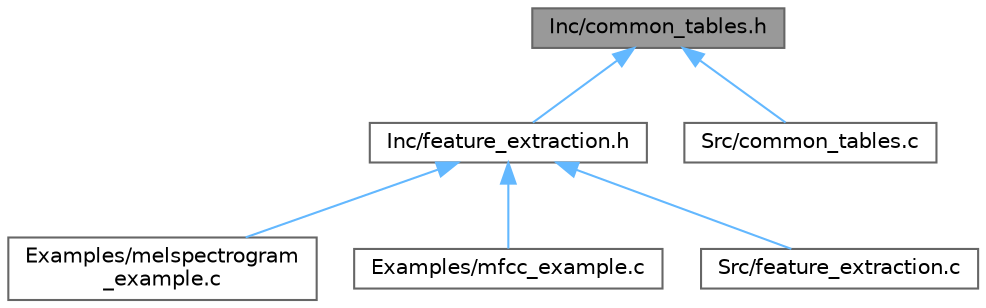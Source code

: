 digraph "Inc/common_tables.h"
{
 // LATEX_PDF_SIZE
  bgcolor="transparent";
  edge [fontname=Helvetica,fontsize=10,labelfontname=Helvetica,labelfontsize=10];
  node [fontname=Helvetica,fontsize=10,shape=box,height=0.2,width=0.4];
  Node1 [id="Node000001",label="Inc/common_tables.h",height=0.2,width=0.4,color="gray40", fillcolor="grey60", style="filled", fontcolor="black",tooltip="Header for common_tables.c module."];
  Node1 -> Node2 [id="edge1_Node000001_Node000002",dir="back",color="steelblue1",style="solid",tooltip=" "];
  Node2 [id="Node000002",label="Inc/feature_extraction.h",height=0.2,width=0.4,color="grey40", fillcolor="white", style="filled",URL="$feature__extraction_8h.html",tooltip="Header for feature_extraction.c module."];
  Node2 -> Node3 [id="edge2_Node000002_Node000003",dir="back",color="steelblue1",style="solid",tooltip=" "];
  Node3 [id="Node000003",label="Examples/melspectrogram\l_example.c",height=0.2,width=0.4,color="grey40", fillcolor="white", style="filled",URL="$melspectrogram__example_8c.html",tooltip="Melspectrogram computation example."];
  Node2 -> Node4 [id="edge3_Node000002_Node000004",dir="back",color="steelblue1",style="solid",tooltip=" "];
  Node4 [id="Node000004",label="Examples/mfcc_example.c",height=0.2,width=0.4,color="grey40", fillcolor="white", style="filled",URL="$mfcc__example_8c.html",tooltip="MFCC computation example."];
  Node2 -> Node5 [id="edge4_Node000002_Node000005",dir="back",color="steelblue1",style="solid",tooltip=" "];
  Node5 [id="Node000005",label="Src/feature_extraction.c",height=0.2,width=0.4,color="grey40", fillcolor="white", style="filled",URL="$feature__extraction_8c.html",tooltip="Spectral feature extraction functions."];
  Node1 -> Node6 [id="edge5_Node000001_Node000006",dir="back",color="steelblue1",style="solid",tooltip=" "];
  Node6 [id="Node000006",label="Src/common_tables.c",height=0.2,width=0.4,color="grey40", fillcolor="white", style="filled",URL="$common__tables_8c.html",tooltip="This file has common tables like fft windows, melfilterbanks, dct matrix etc which are used across di..."];
}
